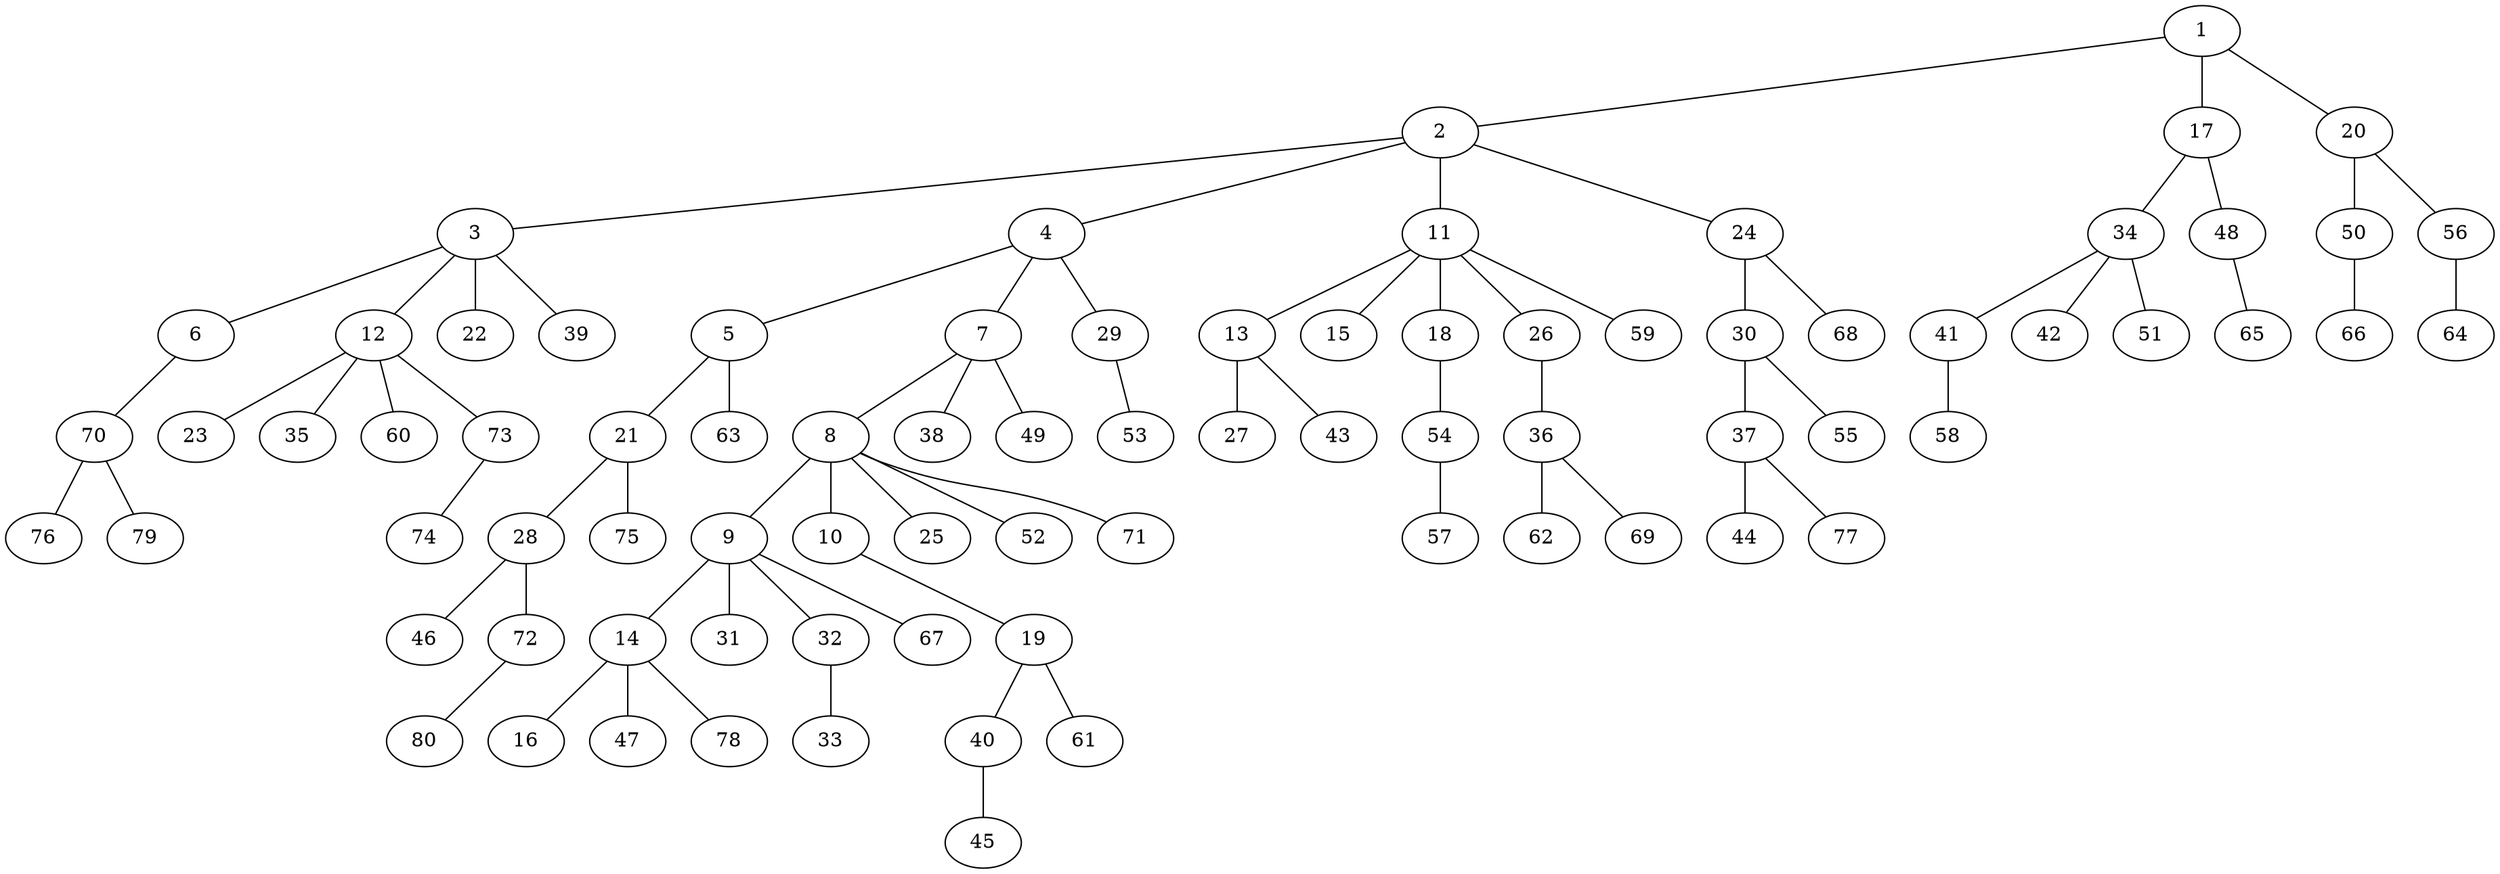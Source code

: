 graph graphname {1--2
1--17
1--20
2--3
2--4
2--11
2--24
3--6
3--12
3--22
3--39
4--5
4--7
4--29
5--21
5--63
6--70
7--8
7--38
7--49
8--9
8--10
8--25
8--52
8--71
9--14
9--31
9--32
9--67
10--19
11--13
11--15
11--18
11--26
11--59
12--23
12--35
12--60
12--73
13--27
13--43
14--16
14--47
14--78
17--34
17--48
18--54
19--40
19--61
20--50
20--56
21--28
21--75
24--30
24--68
26--36
28--46
28--72
29--53
30--37
30--55
32--33
34--41
34--42
34--51
36--62
36--69
37--44
37--77
40--45
41--58
48--65
50--66
54--57
56--64
70--76
70--79
72--80
73--74
}